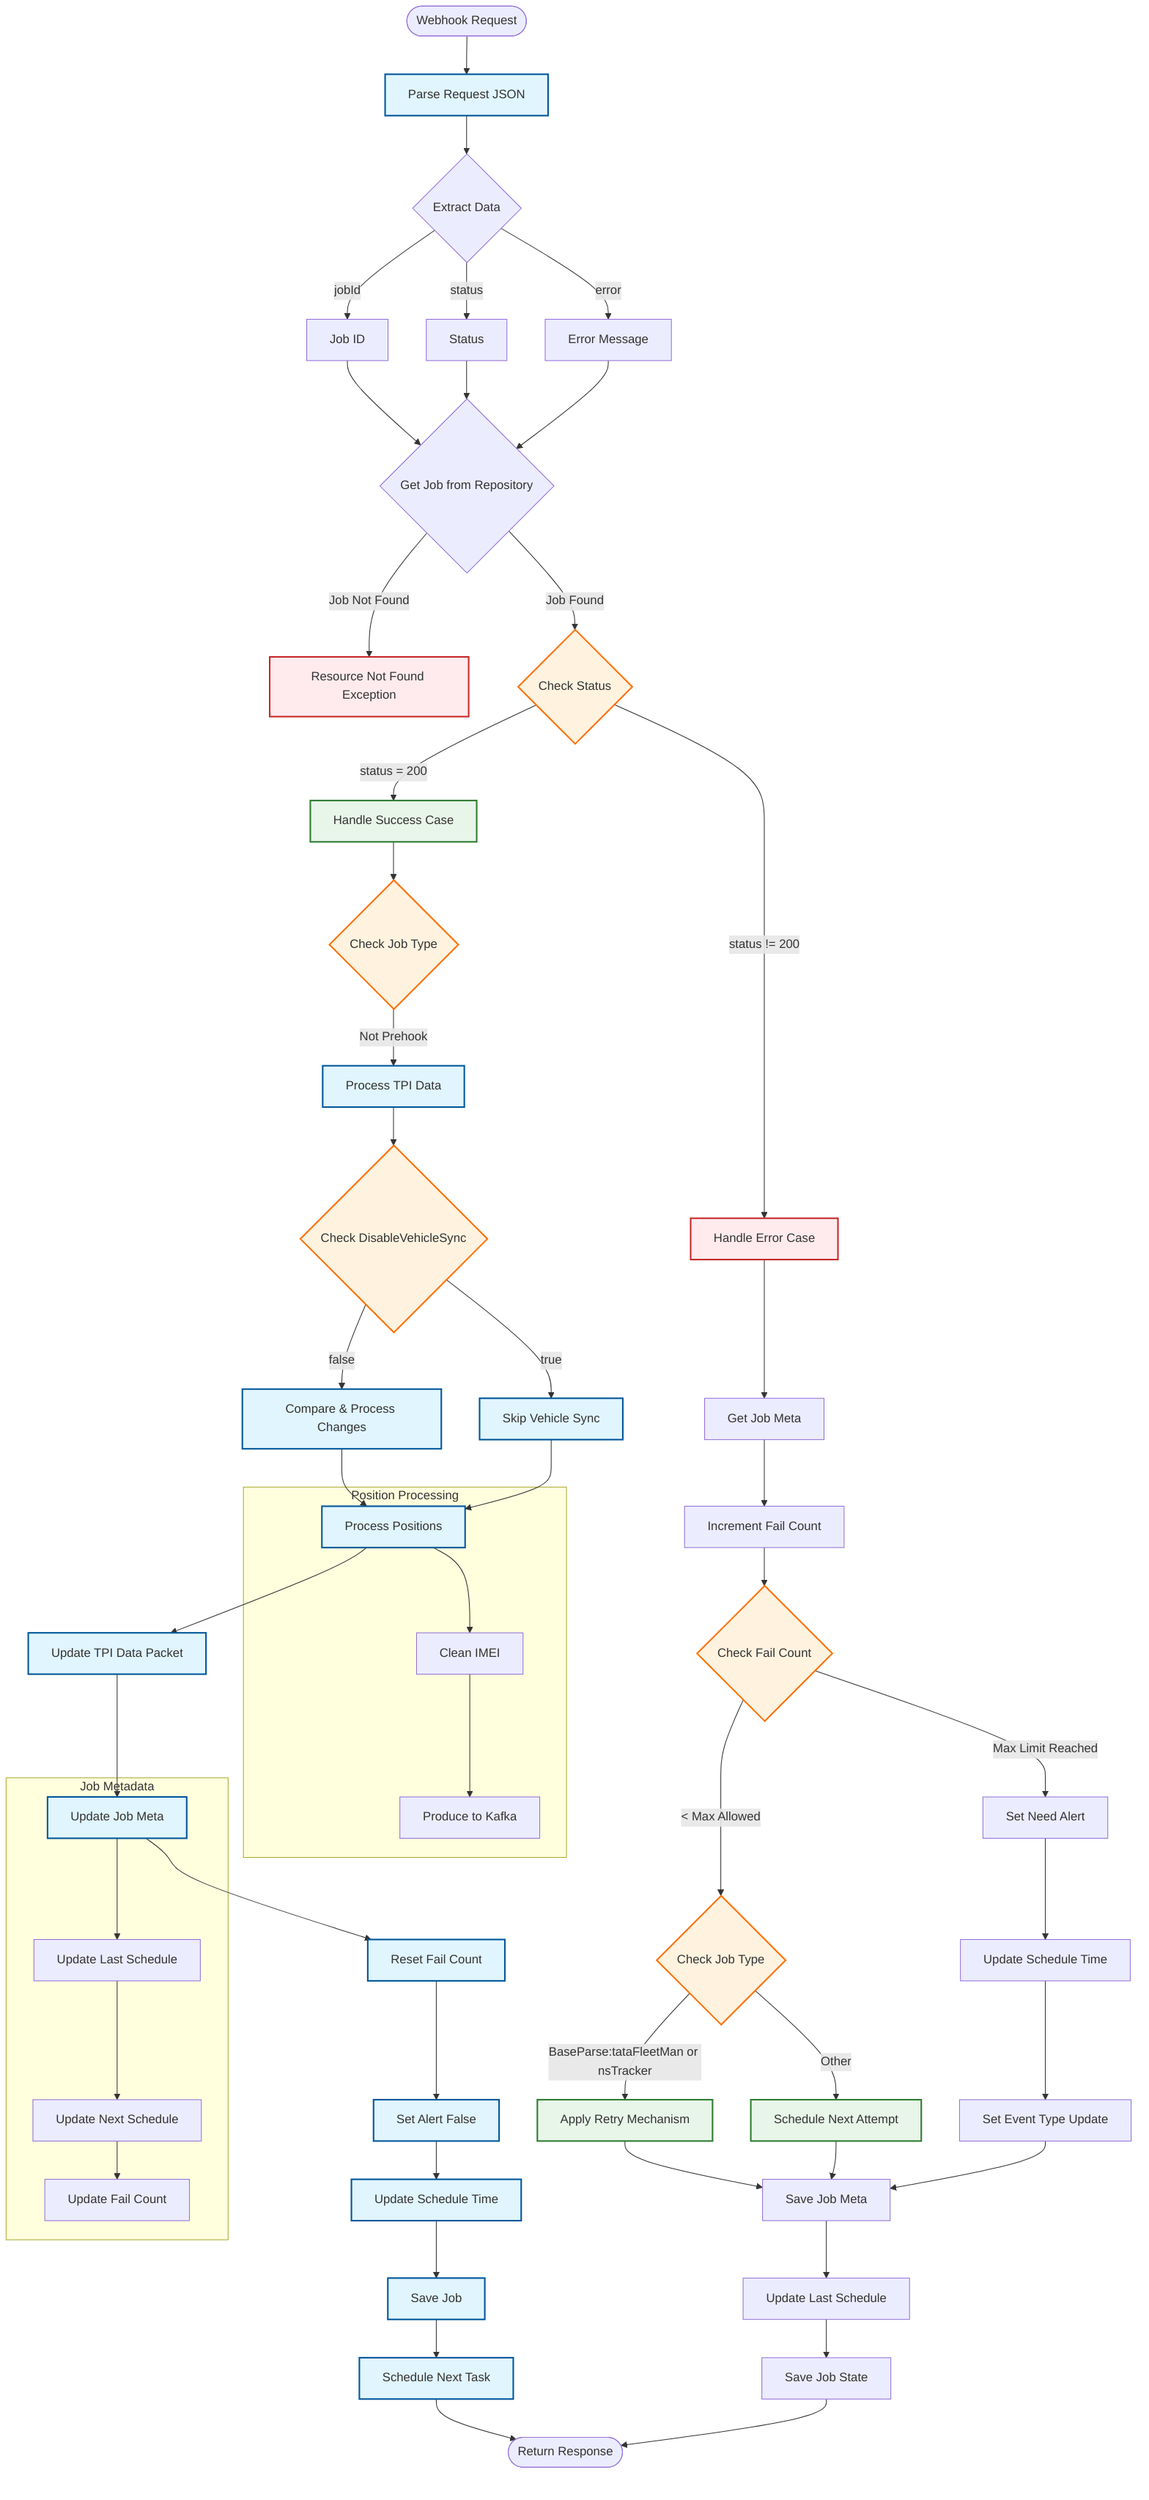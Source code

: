 flowchart TD
    Start([Webhook Request]) --> A[Parse Request JSON]
    A --> B{Extract Data}
    B --> |jobId| C[Job ID]
    B --> |status| D[Status]
    B --> |error| E[Error Message]
    
    C & D & E --> F{Get Job from Repository}
    F -->|Job Not Found| G[Resource Not Found Exception]
    
    F -->|Job Found| H{Check Status}
    
    %% Success Flow
    H -->|status = 200| I[Handle Success Case]
    I --> J{Check Job Type}
    J -->|Not Prehook| K[Process TPI Data]
    
    K --> L{Check DisableVehicleSync}
    L -->|false| M[Compare & Process Changes]
    L -->|true| N[Skip Vehicle Sync]
    
    M & N --> O[Process Positions]
    O --> P[Update TPI Data Packet]
    
    %% Common Success Steps
    P --> Q[Update Job Meta]
    Q --> R[Reset Fail Count]
    R --> S[Set Alert False]
    S --> T[Update Schedule Time]
    T --> U[Save Job]
    U --> V[Schedule Next Task]
    
    %% Error Flow
    H -->|status != 200| W[Handle Error Case]
    W --> X[Get Job Meta]
    X --> Y[Increment Fail Count]
    
    Y --> Z{Check Fail Count}
    Z -->|< Max Allowed| AA{Check Job Type}
    AA -->|BaseParse:tataFleetMan or nsTracker| AB[Apply Retry Mechanism]
    AA -->|Other| AC[Schedule Next Attempt]
    
    Z -->|Max Limit Reached| AD[Set Need Alert]
    AD --> AE[Update Schedule Time]
    AE --> AF[Set Event Type Update]
    
    AB & AC & AF --> AG[Save Job Meta]
    AG --> AH[Update Last Schedule]
    AH --> AI[Save Job State]
    
    %% Final Steps
    V & AI --> End([Return Response])
    
    %% Subgraph for Position Processing
    subgraph Position Processing
        O --> O1[Clean IMEI]
        O1 --> O2[Produce to Kafka]
    end
    
    %% Subgraph for Job Meta Updates
    subgraph Job Metadata
        Q --> Q1[Update Last Schedule]
        Q1 --> Q2[Update Next Schedule]
        Q2 --> Q3[Update Fail Count]
    end
    
    %% Styling
    classDef process fill:#e1f5fe,stroke:#01579b,stroke-width:2px
    classDef decision fill:#fff3e0,stroke:#ff6f00,stroke-width:2px
    classDef error fill:#ffebee,stroke:#c62828,stroke-width:2px
    classDef success fill:#e8f5e9,stroke:#2e7d32,stroke-width:2px
    
    class A,K,M,N,O,P,Q,R,S,T,U,V process
    class H,J,L,Z,AA decision
    class G,W,ErrorLog error
    class I,AB,AC success